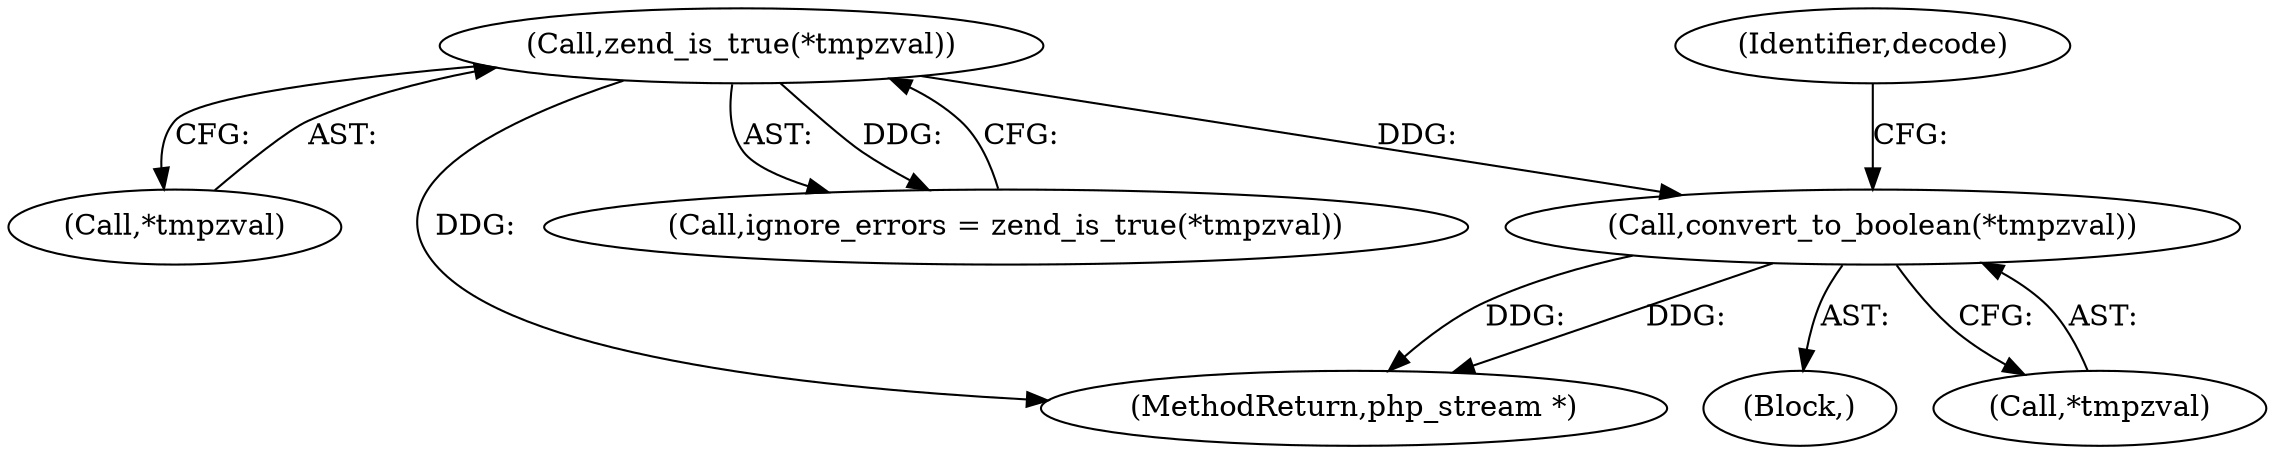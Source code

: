 digraph "0_php-src_523f230c831d7b33353203fa34aee4e92ac12bba@pointer" {
"1002847" [label="(Call,convert_to_boolean(*tmpzval))"];
"1002481" [label="(Call,zend_is_true(*tmpzval))"];
"1002481" [label="(Call,zend_is_true(*tmpzval))"];
"1002482" [label="(Call,*tmpzval)"];
"1002851" [label="(Identifier,decode)"];
"1003233" [label="(MethodReturn,php_stream *)"];
"1002847" [label="(Call,convert_to_boolean(*tmpzval))"];
"1002479" [label="(Call,ignore_errors = zend_is_true(*tmpzval))"];
"1002844" [label="(Block,)"];
"1002848" [label="(Call,*tmpzval)"];
"1002847" -> "1002844"  [label="AST: "];
"1002847" -> "1002848"  [label="CFG: "];
"1002848" -> "1002847"  [label="AST: "];
"1002851" -> "1002847"  [label="CFG: "];
"1002847" -> "1003233"  [label="DDG: "];
"1002847" -> "1003233"  [label="DDG: "];
"1002481" -> "1002847"  [label="DDG: "];
"1002481" -> "1002479"  [label="AST: "];
"1002481" -> "1002482"  [label="CFG: "];
"1002482" -> "1002481"  [label="AST: "];
"1002479" -> "1002481"  [label="CFG: "];
"1002481" -> "1003233"  [label="DDG: "];
"1002481" -> "1002479"  [label="DDG: "];
}
